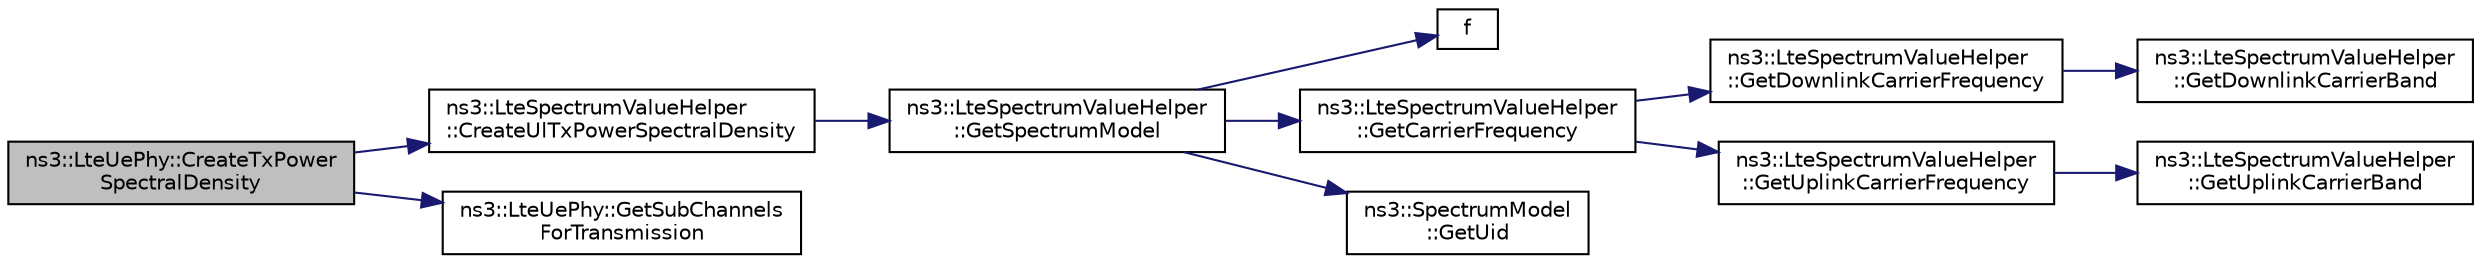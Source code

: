 digraph "ns3::LteUePhy::CreateTxPowerSpectralDensity"
{
 // LATEX_PDF_SIZE
  edge [fontname="Helvetica",fontsize="10",labelfontname="Helvetica",labelfontsize="10"];
  node [fontname="Helvetica",fontsize="10",shape=record];
  rankdir="LR";
  Node1 [label="ns3::LteUePhy::CreateTxPower\lSpectralDensity",height=0.2,width=0.4,color="black", fillcolor="grey75", style="filled", fontcolor="black",tooltip="Create the PSD for the TX."];
  Node1 -> Node2 [color="midnightblue",fontsize="10",style="solid",fontname="Helvetica"];
  Node2 [label="ns3::LteSpectrumValueHelper\l::CreateUlTxPowerSpectralDensity",height=0.2,width=0.4,color="black", fillcolor="white", style="filled",URL="$classns3_1_1_lte_spectrum_value_helper.html#a25aecec3de6bd018637b0bcd89275c2d",tooltip="create a spectrum value representing the uplink power spectral density of a signal to be transmitted."];
  Node2 -> Node3 [color="midnightblue",fontsize="10",style="solid",fontname="Helvetica"];
  Node3 [label="ns3::LteSpectrumValueHelper\l::GetSpectrumModel",height=0.2,width=0.4,color="black", fillcolor="white", style="filled",URL="$classns3_1_1_lte_spectrum_value_helper.html#aea8f8f65e61c30eb4ce7455bb29d06d3",tooltip=" "];
  Node3 -> Node4 [color="midnightblue",fontsize="10",style="solid",fontname="Helvetica"];
  Node4 [label="f",height=0.2,width=0.4,color="black", fillcolor="white", style="filled",URL="$80211b_8c.html#ae7ffc1a8f84fa47a0812b2f2b9627132",tooltip=" "];
  Node3 -> Node5 [color="midnightblue",fontsize="10",style="solid",fontname="Helvetica"];
  Node5 [label="ns3::LteSpectrumValueHelper\l::GetCarrierFrequency",height=0.2,width=0.4,color="black", fillcolor="white", style="filled",URL="$classns3_1_1_lte_spectrum_value_helper.html#ab268c4d7cb95e4277e59b7449d5fbd78",tooltip="Calculates the carrier frequency from the E-UTRA Absolute Radio Frequency Channel Number (EARFCN) acc..."];
  Node5 -> Node6 [color="midnightblue",fontsize="10",style="solid",fontname="Helvetica"];
  Node6 [label="ns3::LteSpectrumValueHelper\l::GetDownlinkCarrierFrequency",height=0.2,width=0.4,color="black", fillcolor="white", style="filled",URL="$classns3_1_1_lte_spectrum_value_helper.html#af345518a4f2868b46d56eacbe4091e87",tooltip="Calculates the downlink carrier frequency from the E-UTRA Absolute Radio Frequency Channel Number (EA..."];
  Node6 -> Node7 [color="midnightblue",fontsize="10",style="solid",fontname="Helvetica"];
  Node7 [label="ns3::LteSpectrumValueHelper\l::GetDownlinkCarrierBand",height=0.2,width=0.4,color="black", fillcolor="white", style="filled",URL="$classns3_1_1_lte_spectrum_value_helper.html#a46917f055699fdfbb0ad8195b1be154c",tooltip="Converts downlink EARFCN to corresponding LTE frequency band number."];
  Node5 -> Node8 [color="midnightblue",fontsize="10",style="solid",fontname="Helvetica"];
  Node8 [label="ns3::LteSpectrumValueHelper\l::GetUplinkCarrierFrequency",height=0.2,width=0.4,color="black", fillcolor="white", style="filled",URL="$classns3_1_1_lte_spectrum_value_helper.html#ab12599306754428f0f6ebd2463f1c35e",tooltip="Calculates the uplink carrier frequency from the E-UTRA Absolute Radio Frequency Channel Number (EARF..."];
  Node8 -> Node9 [color="midnightblue",fontsize="10",style="solid",fontname="Helvetica"];
  Node9 [label="ns3::LteSpectrumValueHelper\l::GetUplinkCarrierBand",height=0.2,width=0.4,color="black", fillcolor="white", style="filled",URL="$classns3_1_1_lte_spectrum_value_helper.html#a434ead24a924f4416873789d0a93a43c",tooltip="Converts uplink EARFCN to corresponding LTE frequency band number."];
  Node3 -> Node10 [color="midnightblue",fontsize="10",style="solid",fontname="Helvetica"];
  Node10 [label="ns3::SpectrumModel\l::GetUid",height=0.2,width=0.4,color="black", fillcolor="white", style="filled",URL="$classns3_1_1_spectrum_model.html#ac7e8ea430e6388bd982cc9dd148d7c4c",tooltip=" "];
  Node1 -> Node11 [color="midnightblue",fontsize="10",style="solid",fontname="Helvetica"];
  Node11 [label="ns3::LteUePhy::GetSubChannels\lForTransmission",height=0.2,width=0.4,color="black", fillcolor="white", style="filled",URL="$classns3_1_1_lte_ue_phy.html#a95d0fc8fbcd4565ce27bc996cd7d0b6e",tooltip="Get a list of sub channels to use in RX."];
}
